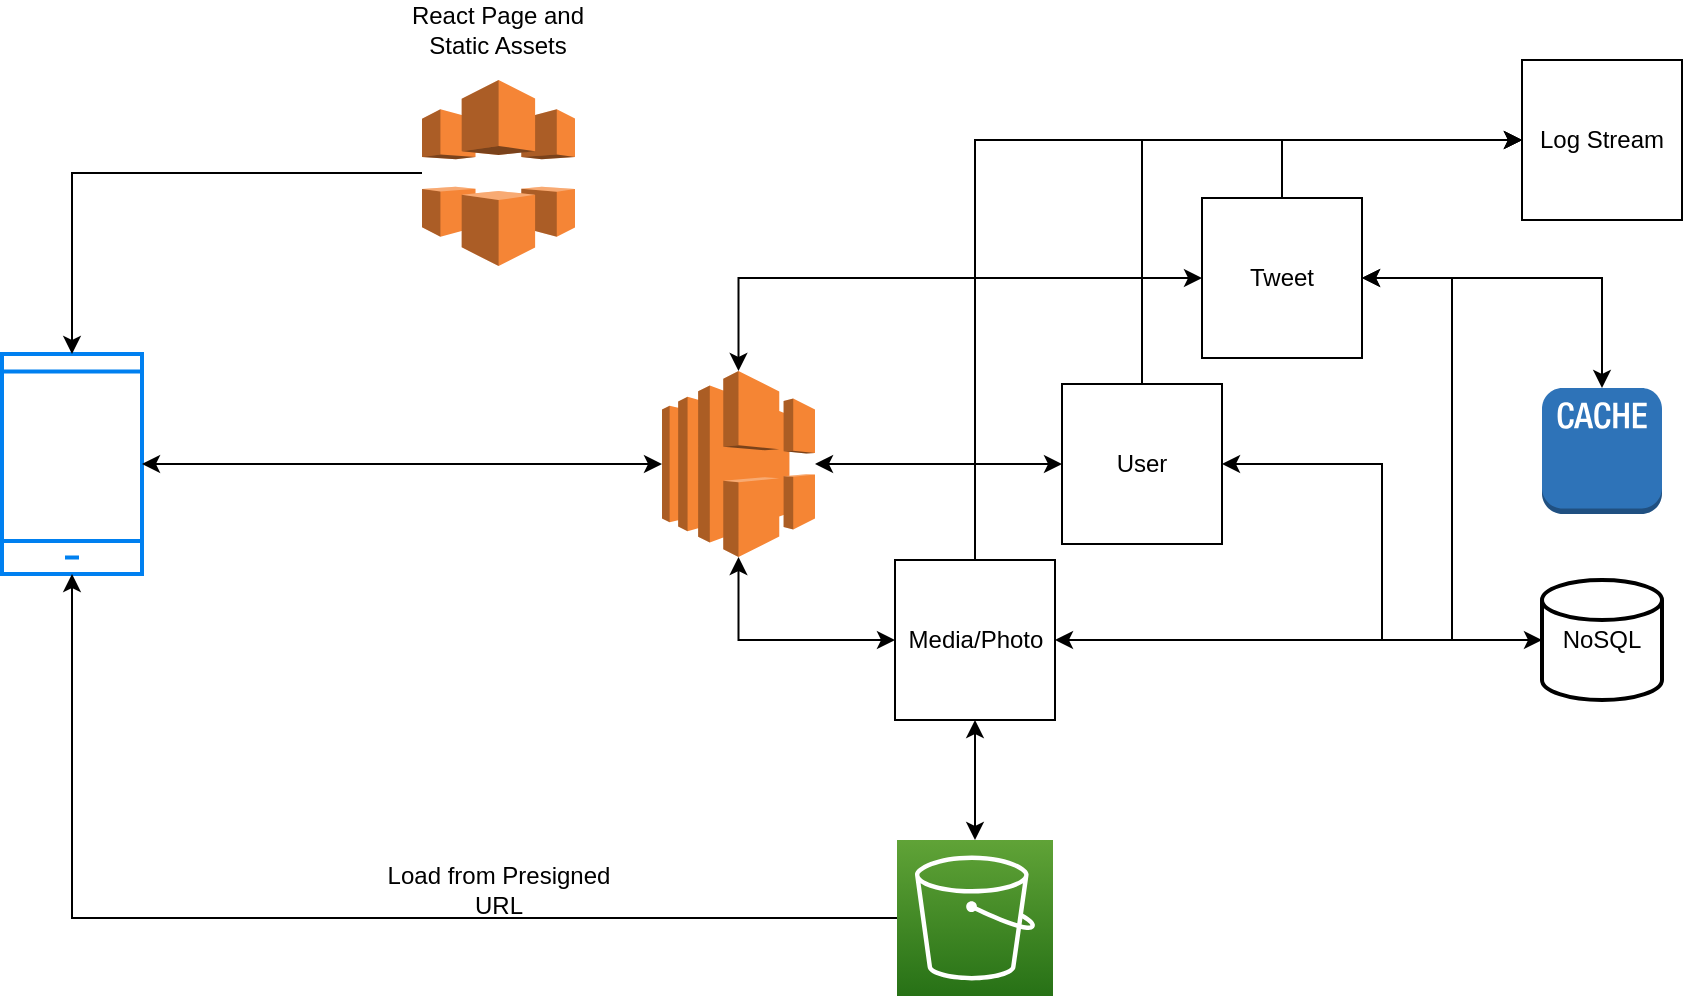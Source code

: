 <mxfile version="21.6.7" type="github">
  <diagram name="Page-1" id="_n4Y3lhtJcdOq41wuxjg">
    <mxGraphModel dx="1050" dy="530" grid="1" gridSize="10" guides="1" tooltips="1" connect="1" arrows="1" fold="1" page="1" pageScale="1" pageWidth="850" pageHeight="1100" math="0" shadow="0">
      <root>
        <mxCell id="0" />
        <mxCell id="1" parent="0" />
        <mxCell id="TuAhf07V3YjWdqM7vYfc-1" value="" style="html=1;verticalLabelPosition=bottom;align=center;labelBackgroundColor=#ffffff;verticalAlign=top;strokeWidth=2;strokeColor=#0080F0;shadow=0;dashed=0;shape=mxgraph.ios7.icons.smartphone;" vertex="1" parent="1">
          <mxGeometry x="40" y="207" width="70" height="110" as="geometry" />
        </mxCell>
        <mxCell id="TuAhf07V3YjWdqM7vYfc-36" style="edgeStyle=orthogonalEdgeStyle;rounded=0;orthogonalLoop=1;jettySize=auto;html=1;exitX=0;exitY=0.5;exitDx=0;exitDy=0;exitPerimeter=0;endArrow=classic;endFill=1;startArrow=classic;startFill=1;" edge="1" parent="1" source="TuAhf07V3YjWdqM7vYfc-3" target="TuAhf07V3YjWdqM7vYfc-1">
          <mxGeometry relative="1" as="geometry" />
        </mxCell>
        <mxCell id="TuAhf07V3YjWdqM7vYfc-3" value="" style="outlineConnect=0;dashed=0;verticalLabelPosition=bottom;verticalAlign=top;align=center;html=1;shape=mxgraph.aws3.elastic_load_balancing;fillColor=#F58534;gradientColor=none;" vertex="1" parent="1">
          <mxGeometry x="370" y="215.5" width="76.5" height="93" as="geometry" />
        </mxCell>
        <mxCell id="TuAhf07V3YjWdqM7vYfc-25" style="edgeStyle=orthogonalEdgeStyle;rounded=0;orthogonalLoop=1;jettySize=auto;html=1;exitX=0.5;exitY=0;exitDx=0;exitDy=0;entryX=0;entryY=0.5;entryDx=0;entryDy=0;" edge="1" parent="1" source="TuAhf07V3YjWdqM7vYfc-10" target="TuAhf07V3YjWdqM7vYfc-23">
          <mxGeometry relative="1" as="geometry" />
        </mxCell>
        <mxCell id="TuAhf07V3YjWdqM7vYfc-33" style="edgeStyle=orthogonalEdgeStyle;rounded=0;orthogonalLoop=1;jettySize=auto;html=1;exitX=0;exitY=0.5;exitDx=0;exitDy=0;startArrow=classic;startFill=1;" edge="1" parent="1" source="TuAhf07V3YjWdqM7vYfc-10" target="TuAhf07V3YjWdqM7vYfc-3">
          <mxGeometry relative="1" as="geometry" />
        </mxCell>
        <mxCell id="TuAhf07V3YjWdqM7vYfc-10" value="Tweet" style="whiteSpace=wrap;html=1;aspect=fixed;" vertex="1" parent="1">
          <mxGeometry x="640" y="129" width="80" height="80" as="geometry" />
        </mxCell>
        <mxCell id="TuAhf07V3YjWdqM7vYfc-26" style="edgeStyle=orthogonalEdgeStyle;rounded=0;orthogonalLoop=1;jettySize=auto;html=1;exitX=0.5;exitY=0;exitDx=0;exitDy=0;" edge="1" parent="1" source="TuAhf07V3YjWdqM7vYfc-12">
          <mxGeometry relative="1" as="geometry">
            <mxPoint x="800" y="100" as="targetPoint" />
            <Array as="points">
              <mxPoint x="610" y="100" />
            </Array>
          </mxGeometry>
        </mxCell>
        <mxCell id="TuAhf07V3YjWdqM7vYfc-32" style="edgeStyle=orthogonalEdgeStyle;rounded=0;orthogonalLoop=1;jettySize=auto;html=1;exitX=0;exitY=0.5;exitDx=0;exitDy=0;startArrow=classic;startFill=1;" edge="1" parent="1" source="TuAhf07V3YjWdqM7vYfc-12" target="TuAhf07V3YjWdqM7vYfc-3">
          <mxGeometry relative="1" as="geometry" />
        </mxCell>
        <mxCell id="TuAhf07V3YjWdqM7vYfc-12" value="User" style="whiteSpace=wrap;html=1;aspect=fixed;" vertex="1" parent="1">
          <mxGeometry x="570" y="222" width="80" height="80" as="geometry" />
        </mxCell>
        <mxCell id="TuAhf07V3YjWdqM7vYfc-27" style="edgeStyle=orthogonalEdgeStyle;rounded=0;orthogonalLoop=1;jettySize=auto;html=1;exitX=0.5;exitY=0;exitDx=0;exitDy=0;entryX=0;entryY=0.5;entryDx=0;entryDy=0;" edge="1" parent="1" source="TuAhf07V3YjWdqM7vYfc-13" target="TuAhf07V3YjWdqM7vYfc-23">
          <mxGeometry relative="1" as="geometry" />
        </mxCell>
        <mxCell id="TuAhf07V3YjWdqM7vYfc-34" style="edgeStyle=orthogonalEdgeStyle;rounded=0;orthogonalLoop=1;jettySize=auto;html=1;exitX=0;exitY=0.5;exitDx=0;exitDy=0;startArrow=classic;startFill=1;" edge="1" parent="1" source="TuAhf07V3YjWdqM7vYfc-13" target="TuAhf07V3YjWdqM7vYfc-3">
          <mxGeometry relative="1" as="geometry" />
        </mxCell>
        <mxCell id="TuAhf07V3YjWdqM7vYfc-38" style="edgeStyle=orthogonalEdgeStyle;rounded=0;orthogonalLoop=1;jettySize=auto;html=1;exitX=0.5;exitY=1;exitDx=0;exitDy=0;startArrow=classic;startFill=1;" edge="1" parent="1" source="TuAhf07V3YjWdqM7vYfc-13" target="TuAhf07V3YjWdqM7vYfc-37">
          <mxGeometry relative="1" as="geometry" />
        </mxCell>
        <mxCell id="TuAhf07V3YjWdqM7vYfc-13" value="Media/Photo" style="whiteSpace=wrap;html=1;aspect=fixed;" vertex="1" parent="1">
          <mxGeometry x="486.5" y="310" width="80" height="80" as="geometry" />
        </mxCell>
        <mxCell id="TuAhf07V3YjWdqM7vYfc-15" style="edgeStyle=orthogonalEdgeStyle;rounded=0;orthogonalLoop=1;jettySize=auto;html=1;exitX=0.5;exitY=0;exitDx=0;exitDy=0;exitPerimeter=0;entryX=1;entryY=0.5;entryDx=0;entryDy=0;startArrow=classic;startFill=1;" edge="1" parent="1" source="TuAhf07V3YjWdqM7vYfc-14" target="TuAhf07V3YjWdqM7vYfc-10">
          <mxGeometry relative="1" as="geometry">
            <Array as="points">
              <mxPoint x="840" y="169" />
            </Array>
          </mxGeometry>
        </mxCell>
        <mxCell id="TuAhf07V3YjWdqM7vYfc-14" value="" style="outlineConnect=0;dashed=0;verticalLabelPosition=bottom;verticalAlign=top;align=center;html=1;shape=mxgraph.aws3.cache_node;fillColor=#2E73B8;gradientColor=none;" vertex="1" parent="1">
          <mxGeometry x="810" y="224" width="60" height="63" as="geometry" />
        </mxCell>
        <mxCell id="TuAhf07V3YjWdqM7vYfc-19" style="edgeStyle=orthogonalEdgeStyle;rounded=0;orthogonalLoop=1;jettySize=auto;html=1;exitX=0;exitY=0.5;exitDx=0;exitDy=0;exitPerimeter=0;entryX=1;entryY=0.5;entryDx=0;entryDy=0;startArrow=classic;startFill=1;" edge="1" parent="1" source="TuAhf07V3YjWdqM7vYfc-16" target="TuAhf07V3YjWdqM7vYfc-10">
          <mxGeometry relative="1" as="geometry" />
        </mxCell>
        <mxCell id="TuAhf07V3YjWdqM7vYfc-20" style="edgeStyle=orthogonalEdgeStyle;rounded=0;orthogonalLoop=1;jettySize=auto;html=1;exitX=0;exitY=0.5;exitDx=0;exitDy=0;exitPerimeter=0;entryX=1;entryY=0.5;entryDx=0;entryDy=0;" edge="1" parent="1" source="TuAhf07V3YjWdqM7vYfc-16" target="TuAhf07V3YjWdqM7vYfc-12">
          <mxGeometry relative="1" as="geometry" />
        </mxCell>
        <mxCell id="TuAhf07V3YjWdqM7vYfc-21" style="edgeStyle=orthogonalEdgeStyle;rounded=0;orthogonalLoop=1;jettySize=auto;html=1;exitX=0;exitY=0.5;exitDx=0;exitDy=0;exitPerimeter=0;" edge="1" parent="1" source="TuAhf07V3YjWdqM7vYfc-16" target="TuAhf07V3YjWdqM7vYfc-13">
          <mxGeometry relative="1" as="geometry" />
        </mxCell>
        <mxCell id="TuAhf07V3YjWdqM7vYfc-16" value="NoSQL" style="strokeWidth=2;html=1;shape=mxgraph.flowchart.database;whiteSpace=wrap;" vertex="1" parent="1">
          <mxGeometry x="810" y="320" width="60" height="60" as="geometry" />
        </mxCell>
        <mxCell id="TuAhf07V3YjWdqM7vYfc-23" value="Log Stream" style="whiteSpace=wrap;html=1;aspect=fixed;" vertex="1" parent="1">
          <mxGeometry x="800" y="60" width="80" height="80" as="geometry" />
        </mxCell>
        <mxCell id="TuAhf07V3YjWdqM7vYfc-35" style="edgeStyle=orthogonalEdgeStyle;rounded=0;orthogonalLoop=1;jettySize=auto;html=1;exitX=0;exitY=0.5;exitDx=0;exitDy=0;exitPerimeter=0;" edge="1" parent="1" source="TuAhf07V3YjWdqM7vYfc-28" target="TuAhf07V3YjWdqM7vYfc-1">
          <mxGeometry relative="1" as="geometry" />
        </mxCell>
        <mxCell id="TuAhf07V3YjWdqM7vYfc-28" value="" style="outlineConnect=0;dashed=0;verticalLabelPosition=bottom;verticalAlign=top;align=center;html=1;shape=mxgraph.aws3.cloudfront;fillColor=#F58536;gradientColor=none;" vertex="1" parent="1">
          <mxGeometry x="250" y="70" width="76.5" height="93" as="geometry" />
        </mxCell>
        <mxCell id="TuAhf07V3YjWdqM7vYfc-29" value="React Page and Static Assets" style="text;html=1;strokeColor=none;fillColor=none;align=center;verticalAlign=middle;whiteSpace=wrap;rounded=0;" vertex="1" parent="1">
          <mxGeometry x="237.25" y="30" width="102" height="30" as="geometry" />
        </mxCell>
        <mxCell id="TuAhf07V3YjWdqM7vYfc-39" style="edgeStyle=orthogonalEdgeStyle;rounded=0;orthogonalLoop=1;jettySize=auto;html=1;exitX=0;exitY=0.5;exitDx=0;exitDy=0;exitPerimeter=0;" edge="1" parent="1" source="TuAhf07V3YjWdqM7vYfc-37" target="TuAhf07V3YjWdqM7vYfc-1">
          <mxGeometry relative="1" as="geometry" />
        </mxCell>
        <mxCell id="TuAhf07V3YjWdqM7vYfc-37" value="" style="sketch=0;points=[[0,0,0],[0.25,0,0],[0.5,0,0],[0.75,0,0],[1,0,0],[0,1,0],[0.25,1,0],[0.5,1,0],[0.75,1,0],[1,1,0],[0,0.25,0],[0,0.5,0],[0,0.75,0],[1,0.25,0],[1,0.5,0],[1,0.75,0]];outlineConnect=0;fontColor=#232F3E;gradientColor=#60A337;gradientDirection=north;fillColor=#277116;strokeColor=#ffffff;dashed=0;verticalLabelPosition=bottom;verticalAlign=top;align=center;html=1;fontSize=12;fontStyle=0;aspect=fixed;shape=mxgraph.aws4.resourceIcon;resIcon=mxgraph.aws4.s3;" vertex="1" parent="1">
          <mxGeometry x="487.5" y="450" width="78" height="78" as="geometry" />
        </mxCell>
        <mxCell id="TuAhf07V3YjWdqM7vYfc-40" value="Load from Presigned URL" style="text;html=1;strokeColor=none;fillColor=none;align=center;verticalAlign=middle;whiteSpace=wrap;rounded=0;" vertex="1" parent="1">
          <mxGeometry x="226.88" y="460" width="122.75" height="30" as="geometry" />
        </mxCell>
      </root>
    </mxGraphModel>
  </diagram>
</mxfile>
